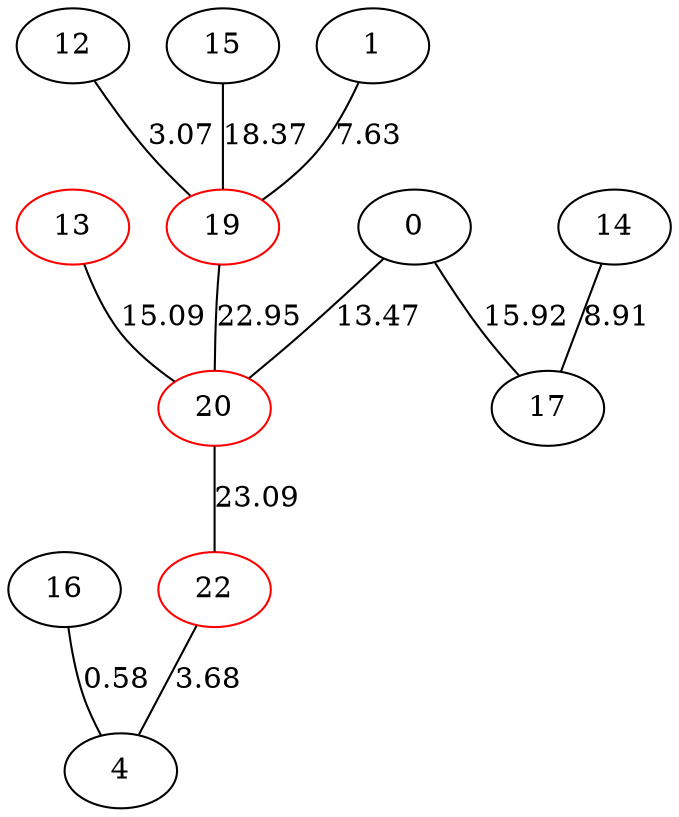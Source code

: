 graph {
22[color=red]
12[color=black]
13[color=red]
14[color=black]
15[color=black]
16[color=black]
17[color=black]
19[color=red]
0[color=black]
1[color=black]
4[color=black]
20[color=red]
13--20[label=15.09]
16--4[label=0.58]
14--17[label=8.91]
22--4[label=3.68]
0--17[label=15.92]
15--19[label=18.37]
19--20[label=22.95]
20--22[label=23.09]
0--20[label=13.47]
12--19[label=3.07]
1--19[label=7.63]
}